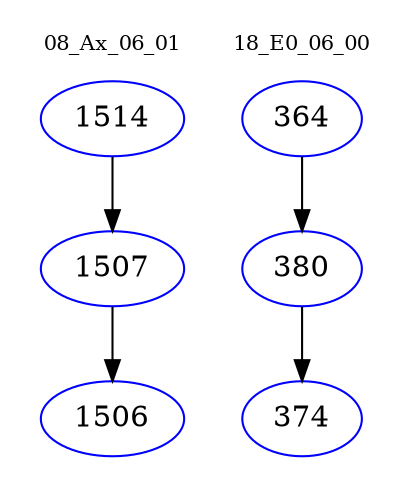 digraph{
subgraph cluster_0 {
color = white
label = "08_Ax_06_01";
fontsize=10;
T0_1514 [label="1514", color="blue"]
T0_1514 -> T0_1507 [color="black"]
T0_1507 [label="1507", color="blue"]
T0_1507 -> T0_1506 [color="black"]
T0_1506 [label="1506", color="blue"]
}
subgraph cluster_1 {
color = white
label = "18_E0_06_00";
fontsize=10;
T1_364 [label="364", color="blue"]
T1_364 -> T1_380 [color="black"]
T1_380 [label="380", color="blue"]
T1_380 -> T1_374 [color="black"]
T1_374 [label="374", color="blue"]
}
}
